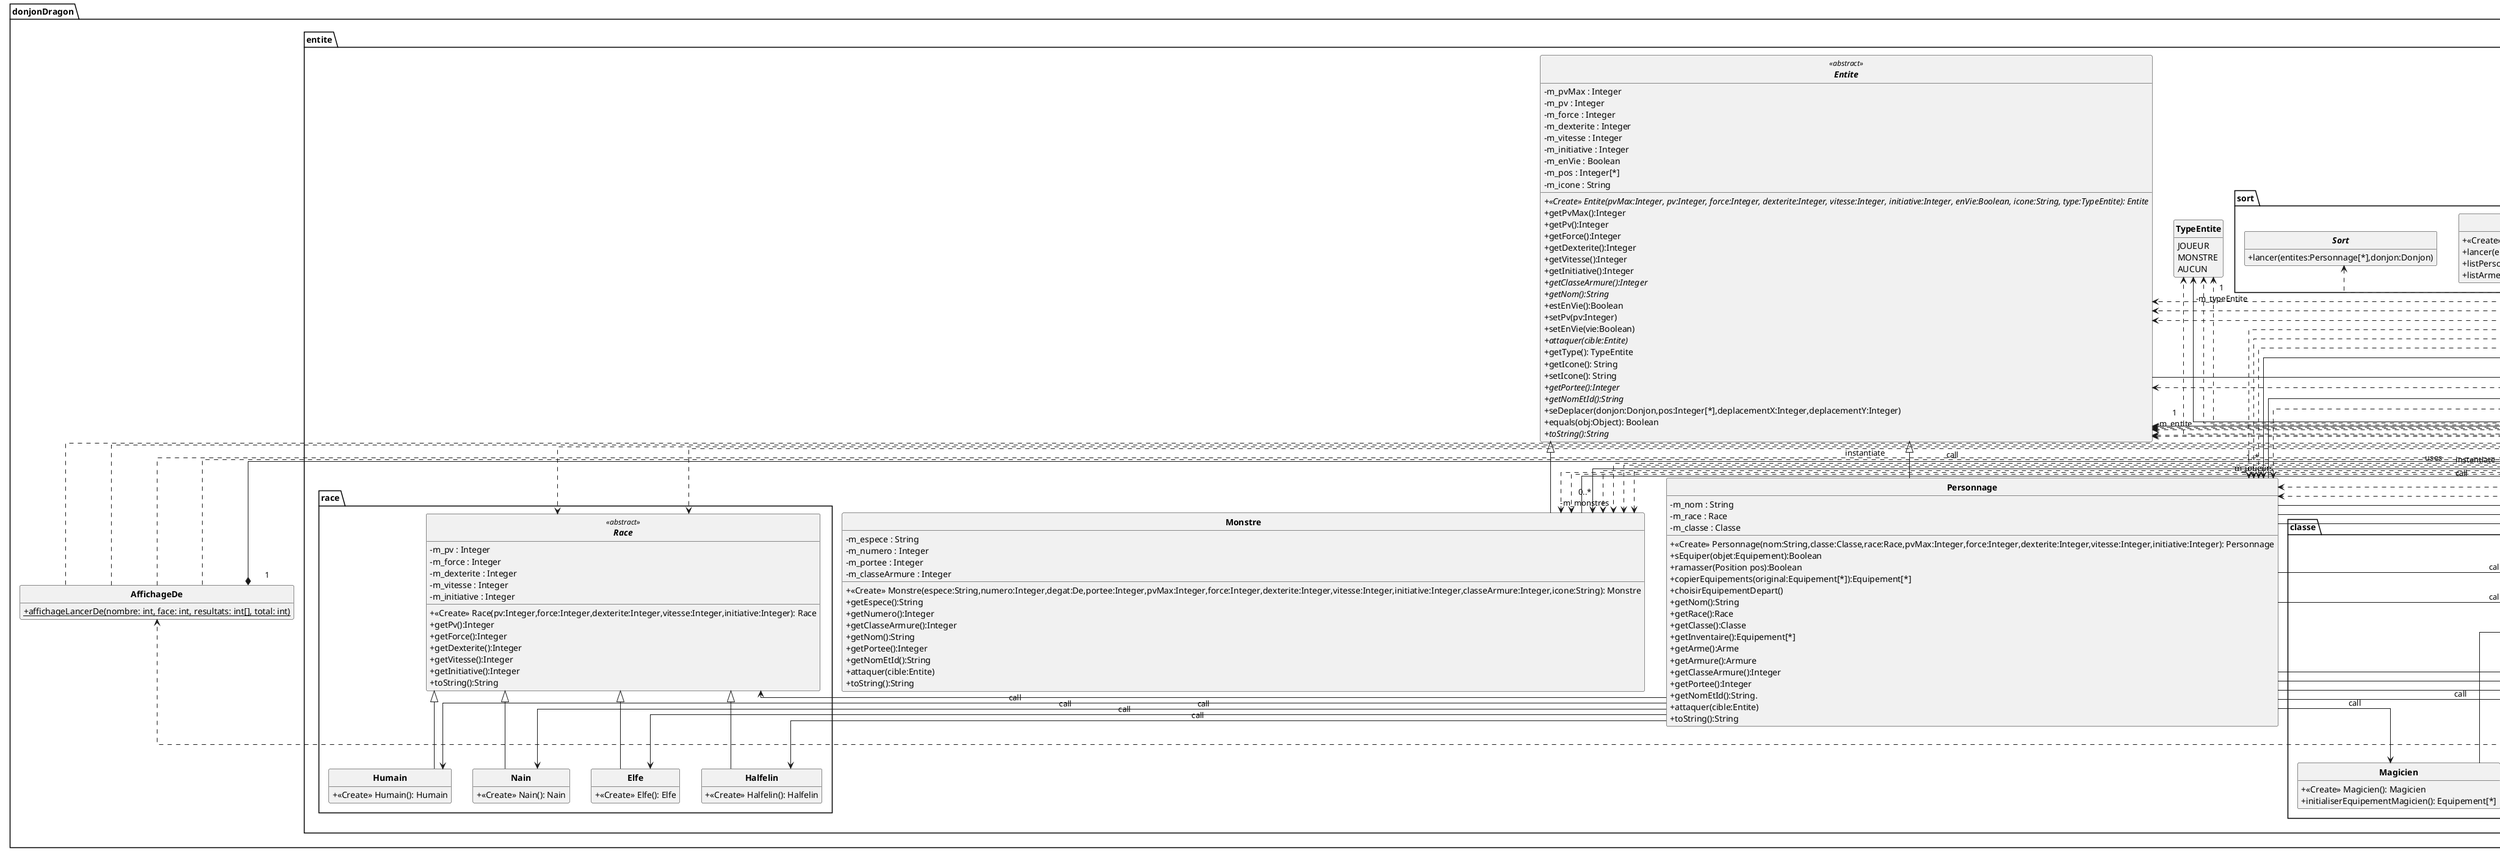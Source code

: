@startuml
'https://plantuml.com/class-diagram
skinparam classAttributeIconSize 0
skinparam classFontStyle Bold
skinparam style strictuml
skinparam linetype ortho
hide empty members
package donjonDragon
{
package entite
{
abstract Entite<<abstract>>
{
-m_pvMax : Integer
-m_pv : Integer
-m_force : Integer
-m_dexterite : Integer
-m_vitesse : Integer
-m_initiative : Integer
-m_enVie : Boolean
-m_pos : Integer[*]
-m_icone : String

+{abstract} «Create» Entite(pvMax:Integer, pv:Integer, force:Integer, dexterite:Integer, vitesse:Integer, initiative:Integer, enVie:Boolean, icone:String, type:TypeEntite): Entite
+getPvMax():Integer
+getPv():Integer
+getForce():Integer
+getDexterite():Integer
+getVitesse():Integer
+getInitiative():Integer
+{abstract} getClasseArmure():Integer
+{abstract} getNom():String
+estEnVie():Boolean
+setPv(pv:Integer)
+setEnVie(vie:Boolean)
+{abstract} attaquer(cible:Entite)
+getType(): TypeEntite
+getIcone(): String
+setIcone(): String
+{abstract}getPortee():Integer
+{abstract}getNomEtId():String
+seDeplacer(donjon:Donjon,pos:Integer[*],deplacementX:Integer,deplacementY:Integer)
+equals(obj:Object): Boolean
+{abstract}toString():String

}
class Personnage
{
-m_nom : String
-m_race : Race
-m_classe : Classe

+«Create» Personnage(nom:String,classe:Classe,race:Race,pvMax:Integer,force:Integer,dexterite:Integer,vitesse:Integer,initiative:Integer): Personnage
+sEquiper(objet:Equipement):Boolean
+ramasser(Position pos):Boolean
+copierEquipements(original:Equipement[*]):Equipement[*]
+choisirEquipementDepart()
+getNom():String
+getRace():Race
+getClasse():Classe
+getInventaire():Equipement[*]
+getArme():Arme
+getArmure():Armure
+getClasseArmure():Integer
+getPortee():Integer
+getNomEtId():String.
+attaquer(cible:Entite)
+toString():String

}
class Monstre
{
-m_espece : String
-m_numero : Integer
-m_portee : Integer
-m_classeArmure : Integer

+«Create» Monstre(espece:String,numero:Integer,degat:De,portee:Integer,pvMax:Integer,force:Integer,dexterite:Integer,vitesse:Integer,initiative:Integer,classeArmure:Integer,icone:String): Monstre
+getEspece():String
+getNumero():Integer
+getClasseArmure():Integer
+getNom():String
+getPortee():Integer
+getNomEtId():String
+attaquer(cible:Entite)
+toString():String

}
enum TypeEntite
{
JOUEUR
MONSTRE
AUCUN
}
package classe
{
abstract Classe<<abstract>>
{
-m_nom:String
-m_pv:Integer

+«Create»Classe(nom:String,pv:Integer,equipementDepart:Equipement[*],typeClasse:TypeClasse): Classe
+getPv():Integer
+getEquipementDepart():Equipement[*]
+getTypeClasse():TypeClasse
+toString():String
}
class Clerc
{
+«Create» Clerc(): Clerc
+initialiserEquipementClerc(): Equipement[*]
}
class Guerrier
{
+«Create» Guerrier(): Guerrier
+initialiserEquipementGuerrier(): Equipement[*]
}
class Magicien
{
+«Create» Magicien(): Magicien
+initialiserEquipementMagicien(): Equipement[*]
}
class Roublard
{
+«Create» Roublard(): Roublard
+initialiserEquipementRoublard(): Equipement[*]
}
}

package race
{
abstract Race<<abstract>>
{
-m_pv : Integer
-m_force : Integer
-m_dexterite : Integer
-m_vitesse : Integer
-m_initiative : Integer
+«Create» Race(pv:Integer,force:Integer,dexterite:Integer,vitesse:Integer,initiative:Integer): Race
+getPv():Integer
+getForce():Integer
+getDexterite():Integer
+getVitesse():Integer
+getInitiative():Integer
+toString():String
}
class Elfe
{
+«Create» Elfe(): Elfe
}
class Humain
{
+«Create» Humain(): Humain
}
class Halfelin
{
+«Create» Halfelin(): Halfelin
}
class Nain
{
+«Create» Nain(): Nain
}
}

package sort
{
interface Sort
{
+lancer(entites:Personnage[*],donjon:Donjon)
}
class ArmeMagique
{
+«Create» ArmeMagique(): ArmeMagique
+lancer(entites:Personnage[*],donjon:Donjon)
+listPerso(persos:Personnage[*])
+listArme(perso:Personnage,armeDispo:Arme[*])
}
class BoogieWoogie
{
+«Create» BoogieWoogie(): BoogieWoogie
+lancer(entites:Personnage[*],donjon:Donjon)
+coordonneCible(numCible:Integer,donjon:Donjon):Integer[*]
}
class Guerison
{
+«Create» Guerison(): Guerison
+lancer(entites:Personnage[*],donjon:Donjon)
+listPerso(persos:Personnage[*])
}
}
}
package equipement
{
abstract Equipement<<abstract>>
{
-m_nom:String
-m_lourd:Boolean

+«Create» Equipement(nom:String,est_lourd:Boolean,type:TypeEquipement): Equipement
+{abstract} copie():Equipement
+getNom():String
+getLourd():Boolean
+getType(): TypeEquipement
+toString():String
}

class Armure
{
-m_classeArmure:Integer
+«Create» Armure(nom:Integer,classeArmure:Integer,est_lourd:Boolean): Armure
+copie():Armure
+getClasse():Integer
}

class Arme
{
-m_portee:Integer
-m_bonus:Integer
+«Create» Armure(nom:String,degat:De,portee:Integer,est_lourd:Boolean): Armure
+copie():Arme
+getDegat():De
+getPortee():Integer
+getBonus():Integer
+setM_bonus(bonus:Integer)
}
enum TypeEquipement {
ARME
ARMURE
AUCUN
}
}
package plateau
{
class Donjon
{
-m_taille:Integer
-m_tailleX:Integer
-m_tailleY:Integer
+«Create» Donjon(): Donjon
+«Create» Donjon(tailleX:Integer,tailleY:Integer): Donjon
+creerCarte(axe:String):Integer
+tailleMax():Integer
+initialiserCarte():Position[*][*]
+cordonneX(lettreX:char):Integer
+cordonneValide(coordX:Integer,coordY:Integer):Booleans
+placerObstacle()
+placerEntite(entite:Entite)
+placerEquipement(objet:Equipement)
+donjonDefaut(persos:Personnage[*],objets:Equipement[*],monstres:Monstre[*])
+getCarte():Position[*][*]
+getTailleX():Integer
+getTailleY():Integer
+getTaille():Integer
+getMonstres():Monstre[*]
+creerMonstre()
+addMonstres(monstre:Monstre)
+trouverPositionEntite(entite:Entite):Integer[*]
+deplacementEntite(entite:Entite,pos:Integer[*]):Boolean
+afficherCarte()
+attaquerEntite(acteur:Entite,cible:Entite):Boolean
+attaquerEntiteMJ(position:Position,degat:De):Boolean
+deplacementEntiteMJ(positionEntite:Position):Boolean
}

class AffichageDonjon
{
+«Create» AffichageDonjon(carte:Position[*][*]): AffichageDonjon
+{static}mauvaiseDimension()
+{static}mauvaisFormat()
+{static}dimensionCarte(axe:String):Integer
+{static}6coordonneObstacle():String
+{static}coordonneCombattant(nomEntite:String):String
+{static}coordonneEquipement(objet:String): String
+{static}nombreMonstres(taille:Integer):Integer
+{static}mauvaisNbMonstres()
+{static}especeMonstres(numMonstre:Integer): String
+{static}degatsMonstre():Integer[*]
+{static}nombreInsuffisant()
+{static}nombreSuperieurEgalZero()
+{static}nombreInsuffisantAttaque()
+{static}porteeMonstre():Integer
+{static}pvMonstre():Integer
+{static}forceMonstre():Integer
+{static}dexteriteMonstre():Integer
+{static}vitesseMonstre():Integer
+{static}initiativeMonstre():Integer
+{static}classeArmureMonstre():Integer
+{static}iconeMonstre():String
+{static}mauvaisIcone()
+{static}afficherCarte(donjon:Position[*][*],tailleX:Integer,tailleY:Integer)
+{static}nextLinedeplacementEntiteMJ():String
}
class Position
{
-m_obstacle:Boolean
-m_icone:String

+«Create» Position():Position
+getObstacle():Boolean
+getTypeEquipement():TypeEquipement
+getTypeEntite():TypeEntite
+getEntite():Entite
+getEquipement():Equipement
+getIcone():String
+setIcone(icone:String)
+setTypeEntite(entite:TypeEntite)
+setTypeEquipement(equipement:TypeEquipement)
+setObstacle(obstacle:Boolean)
+placerEquipement(equipement:Equipement)
+placerEntite(entite:Entite)
+enleverEquipement()
+enleverEntite()
+miseAJourIcone()
+estVide()
+aJusteEquipement()
+toString():String
}
}
class De
{
-m_nombre:Integer
-m_face:Integer
+«Create» De(nombre:Integer,face:Integer): De
+lancer():Integer
+toString():String
}
class Jeu
{
-m_donjonActuel : int
-m_scanner : Scanner

+«Create» Jeu() : Jeu
+initialiserJoueurs():Personnage[*]
+initClassePersonnage():Classe
+initRacePersonnage():Race
+initCaracteristiquePersonnage(nomCaracteristique:String):int
+lancerPartie() :
+proposerMiseEnPlace():Donjon
+ajoutEquipementDonjon(donjon:Donjon):Donjon
+objetSelectionnnez(nomObjet:String):Equipement
+calculerInitiative(donjon : Donjon) : Entite[*]
+gererTourPersonnage(joueur : Personnage, donjon : Donjon):
+gererTourMonstre(monstre : Monstre, donjon : Donjon):
+gererTourMJ(donjon:Donjon):
+donjonEstTermine(donjon : Donjon) : boolean
+restaurerVieJoueurs() :
+auMoinsUnJoueurMort() : boolean
}

class AffichageDe {
    +{static}affichageLancerDe(nombre: int, face: int, resultats: int[], total: int)
}

class AffichageJeu
{
+{static} nombreJoueurs(nbMax:Integer): Integer
+{static} nomJoueur(numJoueur:Integer): String
+{static} classeJoueur(): String
+{static} raceJoueur(): String
+{static} presentationCaracteristiques()
+{static} caracteristiqueJoueur(nomCaracteristique:String)
+{static} afficherInitiativeCombattant(nomCombattant:String)
+{static} afficherTourPersonnage(joueur:Personnage, actions:Integer)
+{static} nextLineTourPersonnage(): String
+{static} afficherRP(texte:String)
+{static} proposerSort(): String
+{static} mauvaiseClasse()
+{static} afficherErreur()
+{static} nombreObjet(nbMax:Integer, nomObjet:String): Integer
+{static} choisirEquipement(numEquipement:Integer): String
+{static} afficherOrdre(numeroTour:Integer, listeEntites:ArrayList<Entite>, entiteActive:Entite)
+{static} afficherDefaite()
+{static} afficherVictoire()
+{static} afficherVictoireDonjon(donjonactuel:Integer)
+{static} afficherTourMonstre(monstre:Monstre, actions:Integer)
+{static} nextLineTourMonstre(): String
+{static} afficherGererTourMJ()
+{static} nextLineGererTourMJ(): String
+{static} demanderLancerDe(): De
}

}

/'Définitions des relations'/
' --- Relations d'héritage ---
Personnage -up-|> Entite
Monstre -up-|> Entite

Clerc -up-|> Classe
Guerrier -up-|> Classe
Magicien -up-|> Classe
Roublard -up-|> Classe

Elfe -up-|> Race
Humain -up-|> Race
Halfelin -up-|> Race
Nain -up-|> Race

Armure -up-|> Equipement
Arme -up-|> Equipement

' --- Relations d'appel ---
Jeu .> Donjon : "«call»"
Jeu .> Entite : "«call»"
Jeu .> Personnage : "«call»"
Jeu .> Monstre : "«call»"
Jeu .> Entite : "«call»"
Jeu .> Classe : "«call»"
Jeu .> Race : "«call»"
Jeu .> Guerison : "«call»"
Jeu .> BoogieWoogie : "«call»"
Jeu .> ArmeMagique : "«call»"
Jeu .> Armure : "«call»"
Jeu .> Arme : "«call»"
Jeu .> Scanner : "«call»"
Jeu .> De : "«call»"
Jeu .> Scanner : "«call»"
Jeu .> AffichageJeu : "«call»"

AffichageJeu .> Scanner : "«call»"
AffichageJeu .> Entite : "«call»"
AffichageJeu .> Personnage : "«call»"
AffichageJeu .> Monstre : "«call»"

AffichageDe .> Scanner : "«call»"
AffichageDe .> StringBuilder : "«call»"

Armure .> Random : "«call»"
Armure .> AffichageDe : "«call»"
Arme .> De : "«call»"

Donjon .> Entite : "«call»"
Donjon .> Equipement : "«call»"
Donjon .> Monstre : "«call»"
Donjon .> Personnage : "«call»"

AffichageDonjon .> Scanner : "«call»"
AffichageDonjon .> Position : "«call»"

Position .> Equipement : "«call»"
Position .> Entite : "«call»"

Classe -> Equipement : «call»
Classe -> Arme : «call»
Classe -> Armure : «call»

Entite -> Donjon : «call»
Monstre -> De : «call»

Personnage -> De : «call»
Personnage -> Classe : «call»
Personnage -> Clerc : «call»
Personnage -> Classe : «call»
Personnage -> Guerrier : «call»
Personnage -> Magicien : «call»
Personnage -> Roublard : «call»
Personnage -> Elfe : «call»
Personnage -> Halfelin : «call»
Personnage -> Humain : «call»
Personnage -> Nain : «call»
Personnage -> Race : «call»
Personnage -> Equipement : «call»
Personnage -> Arme : «call»
Personnage -> Armure : «call»
Personnage -> Donjon : «call»

' --- Relations d'instanciation ---
Jeu .> Donjon : "«instantiate»"
Jeu .> Position : "«instantiate»"
Jeu .> Armure : "«instantiate»"
Jeu .> Arme : "«instantiate»"
Jeu .> Entite : "«instantiate»"
Jeu .> Monstre : "«instantiate»"
Jeu .> Personnage : "«instantiate»"
Jeu .> Classe : "«instantiate»"
Jeu .> Race : "«instantiate»"
Jeu .> Sort : "«instantiate»"
Jeu .> Guerison : "«instantiate»"
Jeu .> BoogieWoogie : "«instantiate»"
Jeu .> ArmeMagique : "«instantiate»"
Jeu .> De : "«instantiate»"
Jeu .> Scanner : "«instantiate»"
Jeu .> Equipement : "«instantiate»"

AffichageJeu .> Scanner : "«instantiate»"
AffichageJeu .> De : "«instantiate»"

AffichageDe .> Scanner : "«instantiate»"
AffichageDe .> StringBuilder : "«instantiate»"

AffichageDonjon .> Scanner : "«instantiate»"
AffichageDonjon .> Position : "«instantiate»"

Position .> TypeEntite : "«instantiate»"
Position .> TypeEquipement : "«instantiate»"
Position .> Equipement : "«instantiate»"
Position .> Entite : "«instantiate»"

Equipement .> TypeEquipement : "«instantiate»"
Arme .> De : "«instantiate»"
Arme .> Arme : "«instantiate»"
Armure .> Armure : "«instantiate»"

' --- Relations d'utilisation ---
Jeu .> AffichageJeu : "«uses»"
Jeu .> Personnage : "«uses»"
Jeu .> Monstre : "«uses»"
Jeu .> Donjon : "«uses»"
Jeu .> TypeClasse : "«uses»"

AffichageJeu .> Entite : "«uses»"
AffichageJeu .> Personnage : "«uses»"
AffichageJeu .> Monstre : "«uses»"
AffichageJeu .> TypeEntite : "«uses»"

AffichageDonjon .> Position : "«uses»"

Position .> Equipement : "«uses»"
Position .> Entite : "«uses»"
Position .> TypeEquipement : "«uses»"
Position .> TypeEntite : "«uses»"

Equipement .> TypeEquipement : "«uses»"


' --- Agrégations ---
Jeu "1" *--> "3\n-m_donjons" Donjon : contient
Jeu "1" *--> "1..*\n-m_joueurs" Personnage : se joue avec
Jeu "1" *--> "1\n-m_scanner" Scanner : est de type\t>

AffichageJeu "1" *--> "1\n-m_scanner" Scanner : est de type\t>

AffichageDe "1" *--> "1\n-m_scanner" Scanner : est de type\t>

De "1" o--> "1\n-rand" Random : est de type\t>

Donjon "1" o--> "0..*\n-m_monstres" Monstre : contient

AffichageDonjon "1" *--> "1\n-m_scanner" Scanner : est de type\t>
AffichageDonjon "1" *--> "1..*\n-m_carte" Position : contient\t>

Position "0" *--> "1\n-m_typeEquipement" TypeEquipement : est de type\t>
Position "0" *--> "1\n-m_typeEntite" TypeEntite : est de type\t>
Position "0" *--> "1\n-m_equipement" Equipement : contient\t>
Position "0" *--> "1\n-m_entite" Entite : contient\t>

Equipement "1" o--> "1\n-m_type" TypeEquipement : est de type\t>
Arme "1" o--> "1\n-m_degat" De : est de type\t>

@enduml
